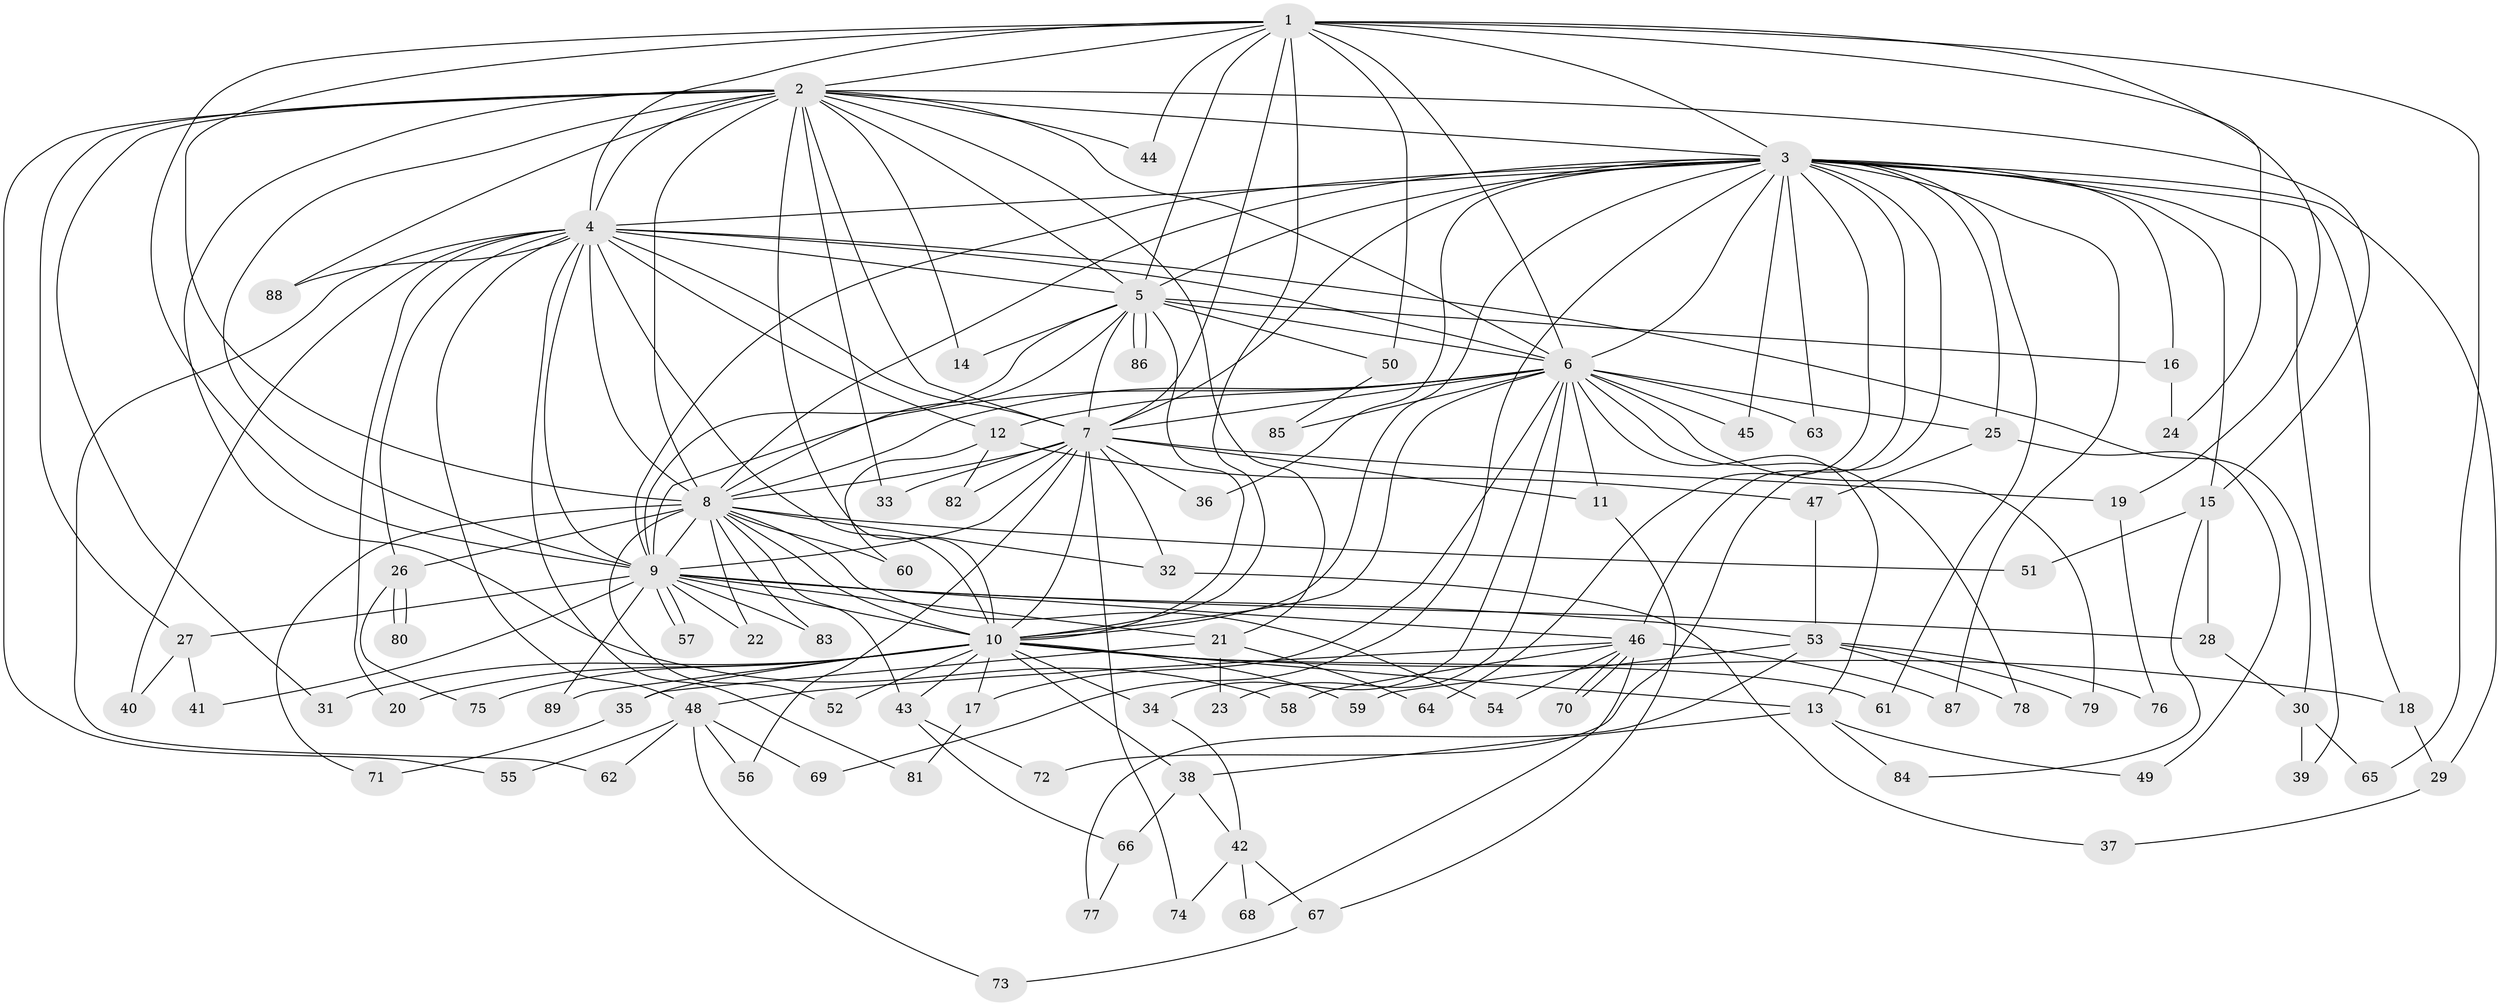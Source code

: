 // Generated by graph-tools (version 1.1) at 2025/11/02/27/25 16:11:07]
// undirected, 89 vertices, 203 edges
graph export_dot {
graph [start="1"]
  node [color=gray90,style=filled];
  1;
  2;
  3;
  4;
  5;
  6;
  7;
  8;
  9;
  10;
  11;
  12;
  13;
  14;
  15;
  16;
  17;
  18;
  19;
  20;
  21;
  22;
  23;
  24;
  25;
  26;
  27;
  28;
  29;
  30;
  31;
  32;
  33;
  34;
  35;
  36;
  37;
  38;
  39;
  40;
  41;
  42;
  43;
  44;
  45;
  46;
  47;
  48;
  49;
  50;
  51;
  52;
  53;
  54;
  55;
  56;
  57;
  58;
  59;
  60;
  61;
  62;
  63;
  64;
  65;
  66;
  67;
  68;
  69;
  70;
  71;
  72;
  73;
  74;
  75;
  76;
  77;
  78;
  79;
  80;
  81;
  82;
  83;
  84;
  85;
  86;
  87;
  88;
  89;
  1 -- 2;
  1 -- 3;
  1 -- 4;
  1 -- 5;
  1 -- 6;
  1 -- 7;
  1 -- 8;
  1 -- 9;
  1 -- 10;
  1 -- 19;
  1 -- 24;
  1 -- 44;
  1 -- 50;
  1 -- 65;
  2 -- 3;
  2 -- 4;
  2 -- 5;
  2 -- 6;
  2 -- 7;
  2 -- 8;
  2 -- 9;
  2 -- 10;
  2 -- 14;
  2 -- 15;
  2 -- 21;
  2 -- 27;
  2 -- 31;
  2 -- 33;
  2 -- 44;
  2 -- 55;
  2 -- 58;
  2 -- 88;
  3 -- 4;
  3 -- 5;
  3 -- 6;
  3 -- 7;
  3 -- 8;
  3 -- 9;
  3 -- 10;
  3 -- 15;
  3 -- 16;
  3 -- 18;
  3 -- 25;
  3 -- 29;
  3 -- 36;
  3 -- 39;
  3 -- 45;
  3 -- 46;
  3 -- 61;
  3 -- 63;
  3 -- 64;
  3 -- 69;
  3 -- 72;
  3 -- 87;
  4 -- 5;
  4 -- 6;
  4 -- 7;
  4 -- 8;
  4 -- 9;
  4 -- 10;
  4 -- 12;
  4 -- 20;
  4 -- 26;
  4 -- 30;
  4 -- 40;
  4 -- 48;
  4 -- 62;
  4 -- 81;
  4 -- 88;
  5 -- 6;
  5 -- 7;
  5 -- 8;
  5 -- 9;
  5 -- 10;
  5 -- 14;
  5 -- 16;
  5 -- 50;
  5 -- 86;
  5 -- 86;
  6 -- 7;
  6 -- 8;
  6 -- 9;
  6 -- 10;
  6 -- 11;
  6 -- 12;
  6 -- 13;
  6 -- 17;
  6 -- 23;
  6 -- 25;
  6 -- 34;
  6 -- 45;
  6 -- 63;
  6 -- 78;
  6 -- 79;
  6 -- 85;
  7 -- 8;
  7 -- 9;
  7 -- 10;
  7 -- 11;
  7 -- 19;
  7 -- 32;
  7 -- 33;
  7 -- 36;
  7 -- 56;
  7 -- 74;
  7 -- 82;
  8 -- 9;
  8 -- 10;
  8 -- 22;
  8 -- 26;
  8 -- 32;
  8 -- 43;
  8 -- 51;
  8 -- 52;
  8 -- 54;
  8 -- 60;
  8 -- 71;
  8 -- 83;
  9 -- 10;
  9 -- 21;
  9 -- 22;
  9 -- 27;
  9 -- 28;
  9 -- 41;
  9 -- 46;
  9 -- 53;
  9 -- 57;
  9 -- 57;
  9 -- 83;
  9 -- 89;
  10 -- 13;
  10 -- 17;
  10 -- 18;
  10 -- 20;
  10 -- 31;
  10 -- 34;
  10 -- 35;
  10 -- 38;
  10 -- 43;
  10 -- 52;
  10 -- 59;
  10 -- 61;
  10 -- 75;
  10 -- 89;
  11 -- 67;
  12 -- 47;
  12 -- 60;
  12 -- 82;
  13 -- 38;
  13 -- 49;
  13 -- 84;
  15 -- 28;
  15 -- 51;
  15 -- 84;
  16 -- 24;
  17 -- 81;
  18 -- 29;
  19 -- 76;
  21 -- 23;
  21 -- 35;
  21 -- 64;
  25 -- 47;
  25 -- 49;
  26 -- 75;
  26 -- 80;
  26 -- 80;
  27 -- 40;
  27 -- 41;
  28 -- 30;
  29 -- 37;
  30 -- 39;
  30 -- 65;
  32 -- 37;
  34 -- 42;
  35 -- 71;
  38 -- 42;
  38 -- 66;
  42 -- 67;
  42 -- 68;
  42 -- 74;
  43 -- 66;
  43 -- 72;
  46 -- 48;
  46 -- 54;
  46 -- 58;
  46 -- 68;
  46 -- 70;
  46 -- 70;
  46 -- 87;
  47 -- 53;
  48 -- 55;
  48 -- 56;
  48 -- 62;
  48 -- 69;
  48 -- 73;
  50 -- 85;
  53 -- 59;
  53 -- 76;
  53 -- 77;
  53 -- 78;
  53 -- 79;
  66 -- 77;
  67 -- 73;
}
